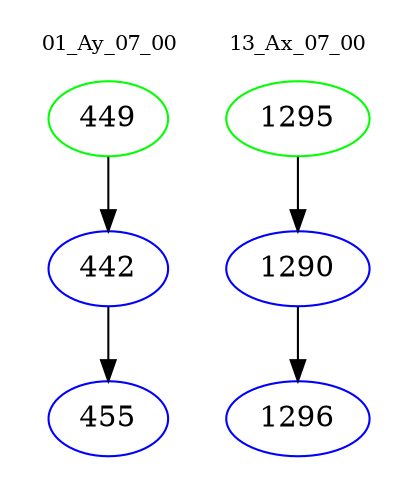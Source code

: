 digraph{
subgraph cluster_0 {
color = white
label = "01_Ay_07_00";
fontsize=10;
T0_449 [label="449", color="green"]
T0_449 -> T0_442 [color="black"]
T0_442 [label="442", color="blue"]
T0_442 -> T0_455 [color="black"]
T0_455 [label="455", color="blue"]
}
subgraph cluster_1 {
color = white
label = "13_Ax_07_00";
fontsize=10;
T1_1295 [label="1295", color="green"]
T1_1295 -> T1_1290 [color="black"]
T1_1290 [label="1290", color="blue"]
T1_1290 -> T1_1296 [color="black"]
T1_1296 [label="1296", color="blue"]
}
}
